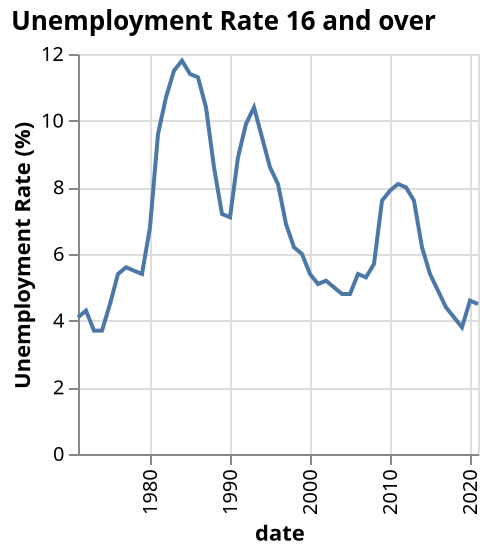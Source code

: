 {
  "$schema": "https://vega.github.io/schema/vega-lite/v5.json",
  "title": {
    "text": "Unemployment Rate 16 and over",
    "subtitleFontStyle": "italic",
    "subtitleFontSize": 10,
    "anchor": "start",
    "color": "black"
  },
  "data": {
    "values": [
      {
        "date": "1971",
        "label": "1971",
        "month": "",
        "quarter": "",
        "sourceDataset": "LMS",
        "updateDate": "2015-10-13T23:00:00.000Z",
        "value": "4.1",
        "year": "1971"
      },
      {
        "date": "1972",
        "label": "1972",
        "month": "",
        "quarter": "",
        "sourceDataset": "LMS",
        "updateDate": "2015-10-13T23:00:00.000Z",
        "value": "4.3",
        "year": "1972"
      },
      {
        "date": "1973",
        "label": "1973",
        "month": "",
        "quarter": "",
        "sourceDataset": "LMS",
        "updateDate": "2015-10-13T23:00:00.000Z",
        "value": "3.7",
        "year": "1973"
      },
      {
        "date": "1974",
        "label": "1974",
        "month": "",
        "quarter": "",
        "sourceDataset": "LMS",
        "updateDate": "2015-10-13T23:00:00.000Z",
        "value": "3.7",
        "year": "1974"
      },
      {
        "date": "1975",
        "label": "1975",
        "month": "",
        "quarter": "",
        "sourceDataset": "LMS",
        "updateDate": "2015-10-13T23:00:00.000Z",
        "value": "4.5",
        "year": "1975"
      },
      {
        "date": "1976",
        "label": "1976",
        "month": "",
        "quarter": "",
        "sourceDataset": "LMS",
        "updateDate": "2015-10-13T23:00:00.000Z",
        "value": "5.4",
        "year": "1976"
      },
      {
        "date": "1977",
        "label": "1977",
        "month": "",
        "quarter": "",
        "sourceDataset": "LMS",
        "updateDate": "2015-10-13T23:00:00.000Z",
        "value": "5.6",
        "year": "1977"
      },
      {
        "date": "1978",
        "label": "1978",
        "month": "",
        "quarter": "",
        "sourceDataset": "LMS",
        "updateDate": "2015-10-13T23:00:00.000Z",
        "value": "5.5",
        "year": "1978"
      },
      {
        "date": "1979",
        "label": "1979",
        "month": "",
        "quarter": "",
        "sourceDataset": "LMS",
        "updateDate": "2015-10-13T23:00:00.000Z",
        "value": "5.4",
        "year": "1979"
      },
      {
        "date": "1980",
        "label": "1980",
        "month": "",
        "quarter": "",
        "sourceDataset": "LMS",
        "updateDate": "2015-10-13T23:00:00.000Z",
        "value": "6.8",
        "year": "1980"
      },
      {
        "date": "1981",
        "label": "1981",
        "month": "",
        "quarter": "",
        "sourceDataset": "LMS",
        "updateDate": "2015-10-13T23:00:00.000Z",
        "value": "9.6",
        "year": "1981"
      },
      {
        "date": "1982",
        "label": "1982",
        "month": "",
        "quarter": "",
        "sourceDataset": "LMS",
        "updateDate": "2015-10-13T23:00:00.000Z",
        "value": "10.7",
        "year": "1982"
      },
      {
        "date": "1983",
        "label": "1983",
        "month": "",
        "quarter": "",
        "sourceDataset": "LMS",
        "updateDate": "2015-10-13T23:00:00.000Z",
        "value": "11.5",
        "year": "1983"
      },
      {
        "date": "1984",
        "label": "1984",
        "month": "",
        "quarter": "",
        "sourceDataset": "LMS",
        "updateDate": "2015-10-13T23:00:00.000Z",
        "value": "11.8",
        "year": "1984"
      },
      {
        "date": "1985",
        "label": "1985",
        "month": "",
        "quarter": "",
        "sourceDataset": "LMS",
        "updateDate": "2015-10-13T23:00:00.000Z",
        "value": "11.4",
        "year": "1985"
      },
      {
        "date": "1986",
        "label": "1986",
        "month": "",
        "quarter": "",
        "sourceDataset": "LMS",
        "updateDate": "2015-10-13T23:00:00.000Z",
        "value": "11.3",
        "year": "1986"
      },
      {
        "date": "1987",
        "label": "1987",
        "month": "",
        "quarter": "",
        "sourceDataset": "LMS",
        "updateDate": "2015-10-13T23:00:00.000Z",
        "value": "10.4",
        "year": "1987"
      },
      {
        "date": "1988",
        "label": "1988",
        "month": "",
        "quarter": "",
        "sourceDataset": "LMS",
        "updateDate": "2015-10-13T23:00:00.000Z",
        "value": "8.6",
        "year": "1988"
      },
      {
        "date": "1989",
        "label": "1989",
        "month": "",
        "quarter": "",
        "sourceDataset": "LMS",
        "updateDate": "2015-10-13T23:00:00.000Z",
        "value": "7.2",
        "year": "1989"
      },
      {
        "date": "1990",
        "label": "1990",
        "month": "",
        "quarter": "",
        "sourceDataset": "LMS",
        "updateDate": "2015-10-13T23:00:00.000Z",
        "value": "7.1",
        "year": "1990"
      },
      {
        "date": "1991",
        "label": "1991",
        "month": "",
        "quarter": "",
        "sourceDataset": "LMS",
        "updateDate": "2015-10-13T23:00:00.000Z",
        "value": "8.9",
        "year": "1991"
      },
      {
        "date": "1992",
        "label": "1992",
        "month": "",
        "quarter": "",
        "sourceDataset": "LMS",
        "updateDate": "2015-10-13T23:00:00.000Z",
        "value": "9.9",
        "year": "1992"
      },
      {
        "date": "1993",
        "label": "1993",
        "month": "",
        "quarter": "",
        "sourceDataset": "LMS",
        "updateDate": "2015-10-13T23:00:00.000Z",
        "value": "10.4",
        "year": "1993"
      },
      {
        "date": "1994",
        "label": "1994",
        "month": "",
        "quarter": "",
        "sourceDataset": "LMS",
        "updateDate": "2015-10-13T23:00:00.000Z",
        "value": "9.5",
        "year": "1994"
      },
      {
        "date": "1995",
        "label": "1995",
        "month": "",
        "quarter": "",
        "sourceDataset": "LMS",
        "updateDate": "2015-10-13T23:00:00.000Z",
        "value": "8.6",
        "year": "1995"
      },
      {
        "date": "1996",
        "label": "1996",
        "month": "",
        "quarter": "",
        "sourceDataset": "LMS",
        "updateDate": "2015-10-13T23:00:00.000Z",
        "value": "8.1",
        "year": "1996"
      },
      {
        "date": "1997",
        "label": "1997",
        "month": "",
        "quarter": "",
        "sourceDataset": "LMS",
        "updateDate": "2015-10-13T23:00:00.000Z",
        "value": "6.9",
        "year": "1997"
      },
      {
        "date": "1998",
        "label": "1998",
        "month": "",
        "quarter": "",
        "sourceDataset": "LMS",
        "updateDate": "2015-10-13T23:00:00.000Z",
        "value": "6.2",
        "year": "1998"
      },
      {
        "date": "1999",
        "label": "1999",
        "month": "",
        "quarter": "",
        "sourceDataset": "LMS",
        "updateDate": "2015-10-13T23:00:00.000Z",
        "value": "6.0",
        "year": "1999"
      },
      {
        "date": "2000",
        "label": "2000",
        "month": "",
        "quarter": "",
        "sourceDataset": "LMS",
        "updateDate": "2015-10-13T23:00:00.000Z",
        "value": "5.4",
        "year": "2000"
      },
      {
        "date": "2001",
        "label": "2001",
        "month": "",
        "quarter": "",
        "sourceDataset": "LMS",
        "updateDate": "2015-10-13T23:00:00.000Z",
        "value": "5.1",
        "year": "2001"
      },
      {
        "date": "2002",
        "label": "2002",
        "month": "",
        "quarter": "",
        "sourceDataset": "LMS",
        "updateDate": "2015-10-13T23:00:00.000Z",
        "value": "5.2",
        "year": "2002"
      },
      {
        "date": "2003",
        "label": "2003",
        "month": "",
        "quarter": "",
        "sourceDataset": "LMS",
        "updateDate": "2015-10-13T23:00:00.000Z",
        "value": "5.0",
        "year": "2003"
      },
      {
        "date": "2004",
        "label": "2004",
        "month": "",
        "quarter": "",
        "sourceDataset": "LMS",
        "updateDate": "2015-10-13T23:00:00.000Z",
        "value": "4.8",
        "year": "2004"
      },
      {
        "date": "2005",
        "label": "2005",
        "month": "",
        "quarter": "",
        "sourceDataset": "LMS",
        "updateDate": "2015-10-13T23:00:00.000Z",
        "value": "4.8",
        "year": "2005"
      },
      {
        "date": "2006",
        "label": "2006",
        "month": "",
        "quarter": "",
        "sourceDataset": "LMS",
        "updateDate": "2015-10-13T23:00:00.000Z",
        "value": "5.4",
        "year": "2006"
      },
      {
        "date": "2007",
        "label": "2007",
        "month": "",
        "quarter": "",
        "sourceDataset": "LMS",
        "updateDate": "2015-10-13T23:00:00.000Z",
        "value": "5.3",
        "year": "2007"
      },
      {
        "date": "2008",
        "label": "2008",
        "month": "",
        "quarter": "",
        "sourceDataset": "LMS",
        "updateDate": "2015-10-13T23:00:00.000Z",
        "value": "5.7",
        "year": "2008"
      },
      {
        "date": "2009",
        "label": "2009",
        "month": "",
        "quarter": "",
        "sourceDataset": "LMS",
        "updateDate": "2015-10-13T23:00:00.000Z",
        "value": "7.6",
        "year": "2009"
      },
      {
        "date": "2010",
        "label": "2010",
        "month": "",
        "quarter": "",
        "sourceDataset": "LMS",
        "updateDate": "2015-10-13T23:00:00.000Z",
        "value": "7.9",
        "year": "2010"
      },
      {
        "date": "2011",
        "label": "2011",
        "month": "",
        "quarter": "",
        "sourceDataset": "LMS",
        "updateDate": "2015-10-13T23:00:00.000Z",
        "value": "8.1",
        "year": "2011"
      },
      {
        "date": "2012",
        "label": "2012",
        "month": "",
        "quarter": "",
        "sourceDataset": "LMS",
        "updateDate": "2015-10-13T23:00:00.000Z",
        "value": "8.0",
        "year": "2012"
      },
      {
        "date": "2013",
        "label": "2013",
        "month": "",
        "quarter": "",
        "sourceDataset": "LMS",
        "updateDate": "2015-10-13T23:00:00.000Z",
        "value": "7.6",
        "year": "2013"
      },
      {
        "date": "2014",
        "label": "2014",
        "month": "",
        "quarter": "",
        "sourceDataset": "LMS",
        "updateDate": "2015-10-13T23:00:00.000Z",
        "value": "6.2",
        "year": "2014"
      },
      {
        "date": "2015",
        "label": "2015",
        "month": "",
        "quarter": "",
        "sourceDataset": "LMS",
        "updateDate": "2016-03-16T09:30:00.000Z",
        "value": "5.4",
        "year": "2015"
      },
      {
        "date": "2016",
        "label": "2016",
        "month": "",
        "quarter": "",
        "sourceDataset": "LMS",
        "updateDate": "2017-02-15T00:00:00.000Z",
        "value": "4.9",
        "year": "2016"
      },
      {
        "date": "2017",
        "label": "2017",
        "month": "",
        "quarter": "",
        "sourceDataset": "LMS",
        "updateDate": "2018-02-21T00:00:00.000Z",
        "value": "4.4",
        "year": "2017"
      },
      {
        "date": "2018",
        "label": "2018",
        "month": "",
        "quarter": "",
        "sourceDataset": "LMS",
        "updateDate": "2019-02-19T00:00:00.000Z",
        "value": "4.1",
        "year": "2018"
      },
      {
        "date": "2019",
        "label": "2019",
        "month": "",
        "quarter": "",
        "sourceDataset": "LMS",
        "updateDate": "2020-02-18T00:00:00.000Z",
        "value": "3.8",
        "year": "2019"
      },
      {
        "date": "2020",
        "label": "2020",
        "month": "",
        "quarter": "",
        "sourceDataset": "LMS",
        "updateDate": "2022-08-15T23:00:00.000Z",
        "value": "4.6",
        "year": "2020"
      },
      {
        "date": "2021",
        "label": "2021",
        "month": "",
        "quarter": "",
        "sourceDataset": "LMS",
        "updateDate": "2022-02-15T00:00:00.000Z",
        "value": "4.5",
        "year": "2021"
      }
    ]
  },
  "mark": "line",
  "encoding": {
    "x": {
      "field": "date",
      "type": "temporal",
      "axis": {
        "labelAngle": -90
      }
    },
    "y": {
      "field": "value",
      "type": "quantitative",
      "title": "Unemployment Rate (%)"
    }
  }
}